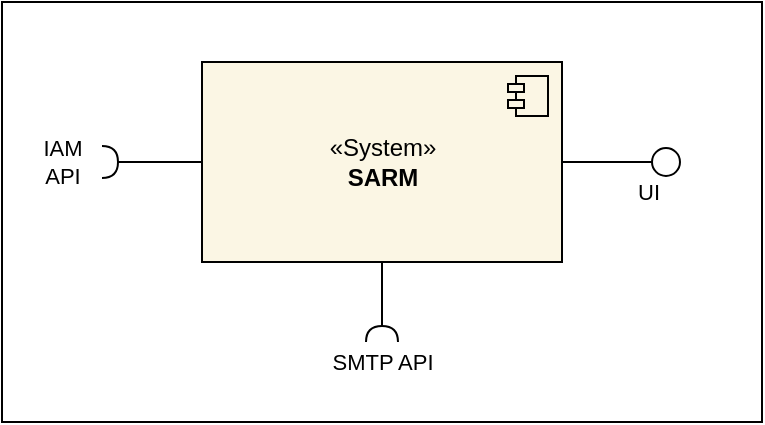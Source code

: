 <mxfile>
    <diagram id="2KhIsbDiPvBkP_OM17Oy" name="Page-1">
        <mxGraphModel dx="530" dy="399" grid="1" gridSize="10" guides="1" tooltips="1" connect="1" arrows="1" fold="1" page="1" pageScale="1" pageWidth="850" pageHeight="1100" background="#FFFFFF" math="0" shadow="0">
            <root>
                <mxCell id="0"/>
                <mxCell id="1" parent="0"/>
                <mxCell id="54" value="" style="whiteSpace=wrap;html=1;fontColor=none;noLabel=1;fillColor=none;" vertex="1" parent="1">
                    <mxGeometry x="130" y="80" width="380" height="210" as="geometry"/>
                </mxCell>
                <mxCell id="45" style="edgeStyle=none;html=1;strokeColor=#000000;fontColor=#000000;endArrow=circle;endFill=0;exitX=1;exitY=0.5;exitDx=0;exitDy=0;" parent="1" edge="1" source="2">
                    <mxGeometry relative="1" as="geometry">
                        <mxPoint x="470" y="160" as="targetPoint"/>
                        <mxPoint x="540" y="150" as="sourcePoint"/>
                    </mxGeometry>
                </mxCell>
                <mxCell id="46" value="UI" style="edgeLabel;html=1;align=center;verticalAlign=middle;resizable=0;points=[];fontColor=#000000;labelBackgroundColor=none;" parent="45" vertex="1" connectable="0">
                    <mxGeometry x="0.414" y="-5" relative="1" as="geometry">
                        <mxPoint y="10" as="offset"/>
                    </mxGeometry>
                </mxCell>
                <mxCell id="48" style="edgeStyle=none;html=1;strokeColor=#000000;fontColor=#000000;endArrow=halfCircle;endFill=0;exitX=0;exitY=0.5;exitDx=0;exitDy=0;" parent="1" edge="1" source="2">
                    <mxGeometry relative="1" as="geometry">
                        <mxPoint x="180" y="160" as="targetPoint"/>
                        <mxPoint x="170" y="150" as="sourcePoint"/>
                    </mxGeometry>
                </mxCell>
                <mxCell id="49" value="IAM &lt;br&gt;API" style="edgeLabel;html=1;align=center;verticalAlign=middle;resizable=0;points=[];fontColor=#000000;labelBackgroundColor=none;" parent="48" vertex="1" connectable="0">
                    <mxGeometry x="0.773" y="5" relative="1" as="geometry">
                        <mxPoint x="-26" y="-5" as="offset"/>
                    </mxGeometry>
                </mxCell>
                <mxCell id="51" style="edgeStyle=none;html=1;exitX=0.5;exitY=1;exitDx=0;exitDy=0;strokeColor=#000000;fontColor=#000000;endArrow=halfCircle;endFill=0;" parent="1" source="2" edge="1">
                    <mxGeometry relative="1" as="geometry">
                        <mxPoint x="320" y="250" as="targetPoint"/>
                    </mxGeometry>
                </mxCell>
                <mxCell id="52" value="SMTP API" style="edgeLabel;html=1;align=center;verticalAlign=middle;resizable=0;points=[];fontColor=#000000;labelBackgroundColor=none;" parent="51" vertex="1" connectable="0">
                    <mxGeometry x="0.866" y="7" relative="1" as="geometry">
                        <mxPoint x="-7" y="12" as="offset"/>
                    </mxGeometry>
                </mxCell>
                <mxCell id="2" value="«System»&lt;br&gt;&lt;b&gt;SARM&lt;br&gt;&lt;/b&gt;" style="html=1;dropTarget=0;fillColor=#fbf6e4;strokeColor=#000000;fontColor=#000000;" parent="1" vertex="1">
                    <mxGeometry x="230" y="110" width="180" height="100" as="geometry"/>
                </mxCell>
                <mxCell id="3" value="" style="shape=module;jettyWidth=8;jettyHeight=4;fillColor=#fbf6e4;strokeColor=#000000;" parent="2" vertex="1">
                    <mxGeometry x="1" width="20" height="20" relative="1" as="geometry">
                        <mxPoint x="-27" y="7" as="offset"/>
                    </mxGeometry>
                </mxCell>
            </root>
        </mxGraphModel>
    </diagram>
</mxfile>
